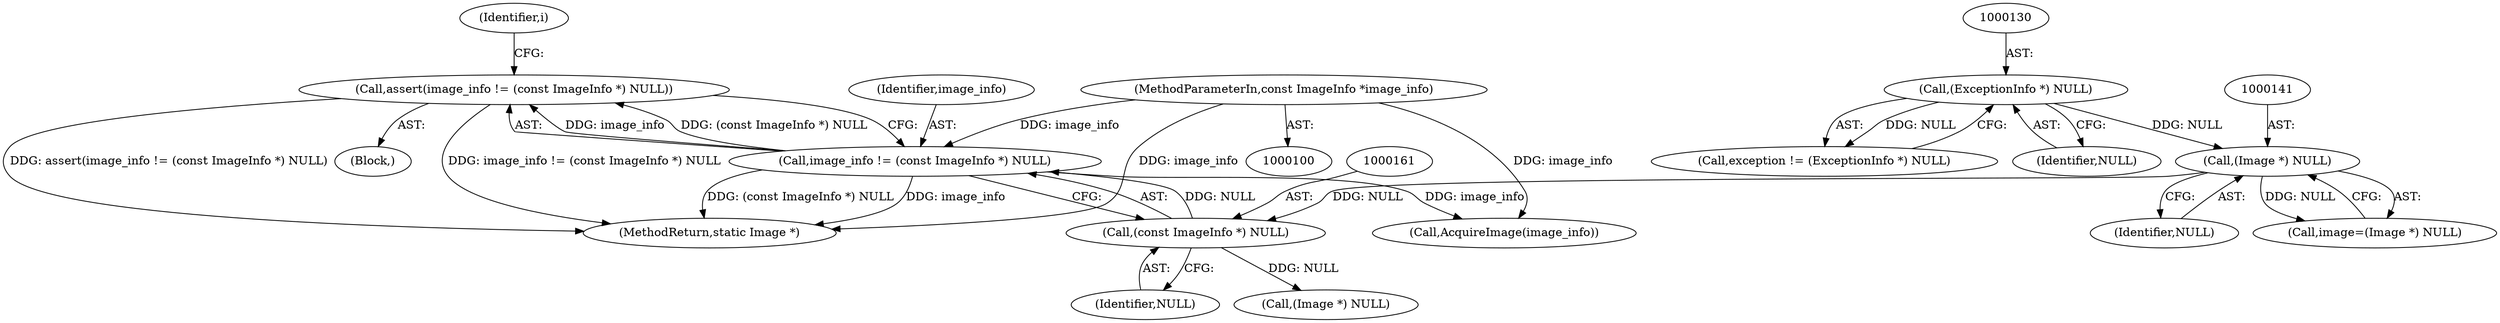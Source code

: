 digraph "0_ImageMagick_8c10b9247509c0484b55330458846115131ec2ae@API" {
"1000157" [label="(Call,assert(image_info != (const ImageInfo *) NULL))"];
"1000158" [label="(Call,image_info != (const ImageInfo *) NULL)"];
"1000101" [label="(MethodParameterIn,const ImageInfo *image_info)"];
"1000160" [label="(Call,(const ImageInfo *) NULL)"];
"1000140" [label="(Call,(Image *) NULL)"];
"1000129" [label="(Call,(ExceptionInfo *) NULL)"];
"1000160" [label="(Call,(const ImageInfo *) NULL)"];
"1000157" [label="(Call,assert(image_info != (const ImageInfo *) NULL))"];
"1000219" [label="(Call,AcquireImage(image_info))"];
"1000138" [label="(Call,image=(Image *) NULL)"];
"1000129" [label="(Call,(ExceptionInfo *) NULL)"];
"1000158" [label="(Call,image_info != (const ImageInfo *) NULL)"];
"1000142" [label="(Identifier,NULL)"];
"1000127" [label="(Call,exception != (ExceptionInfo *) NULL)"];
"1000162" [label="(Identifier,NULL)"];
"1000143" [label="(Block,)"];
"1000140" [label="(Call,(Image *) NULL)"];
"1000159" [label="(Identifier,image_info)"];
"1000131" [label="(Identifier,NULL)"];
"1000174" [label="(Call,(Image *) NULL)"];
"1000519" [label="(MethodReturn,static Image *)"];
"1000164" [label="(Identifier,i)"];
"1000101" [label="(MethodParameterIn,const ImageInfo *image_info)"];
"1000157" -> "1000143"  [label="AST: "];
"1000157" -> "1000158"  [label="CFG: "];
"1000158" -> "1000157"  [label="AST: "];
"1000164" -> "1000157"  [label="CFG: "];
"1000157" -> "1000519"  [label="DDG: assert(image_info != (const ImageInfo *) NULL)"];
"1000157" -> "1000519"  [label="DDG: image_info != (const ImageInfo *) NULL"];
"1000158" -> "1000157"  [label="DDG: image_info"];
"1000158" -> "1000157"  [label="DDG: (const ImageInfo *) NULL"];
"1000158" -> "1000160"  [label="CFG: "];
"1000159" -> "1000158"  [label="AST: "];
"1000160" -> "1000158"  [label="AST: "];
"1000158" -> "1000519"  [label="DDG: image_info"];
"1000158" -> "1000519"  [label="DDG: (const ImageInfo *) NULL"];
"1000101" -> "1000158"  [label="DDG: image_info"];
"1000160" -> "1000158"  [label="DDG: NULL"];
"1000158" -> "1000219"  [label="DDG: image_info"];
"1000101" -> "1000100"  [label="AST: "];
"1000101" -> "1000519"  [label="DDG: image_info"];
"1000101" -> "1000219"  [label="DDG: image_info"];
"1000160" -> "1000162"  [label="CFG: "];
"1000161" -> "1000160"  [label="AST: "];
"1000162" -> "1000160"  [label="AST: "];
"1000140" -> "1000160"  [label="DDG: NULL"];
"1000160" -> "1000174"  [label="DDG: NULL"];
"1000140" -> "1000138"  [label="AST: "];
"1000140" -> "1000142"  [label="CFG: "];
"1000141" -> "1000140"  [label="AST: "];
"1000142" -> "1000140"  [label="AST: "];
"1000138" -> "1000140"  [label="CFG: "];
"1000140" -> "1000138"  [label="DDG: NULL"];
"1000129" -> "1000140"  [label="DDG: NULL"];
"1000129" -> "1000127"  [label="AST: "];
"1000129" -> "1000131"  [label="CFG: "];
"1000130" -> "1000129"  [label="AST: "];
"1000131" -> "1000129"  [label="AST: "];
"1000127" -> "1000129"  [label="CFG: "];
"1000129" -> "1000127"  [label="DDG: NULL"];
}
